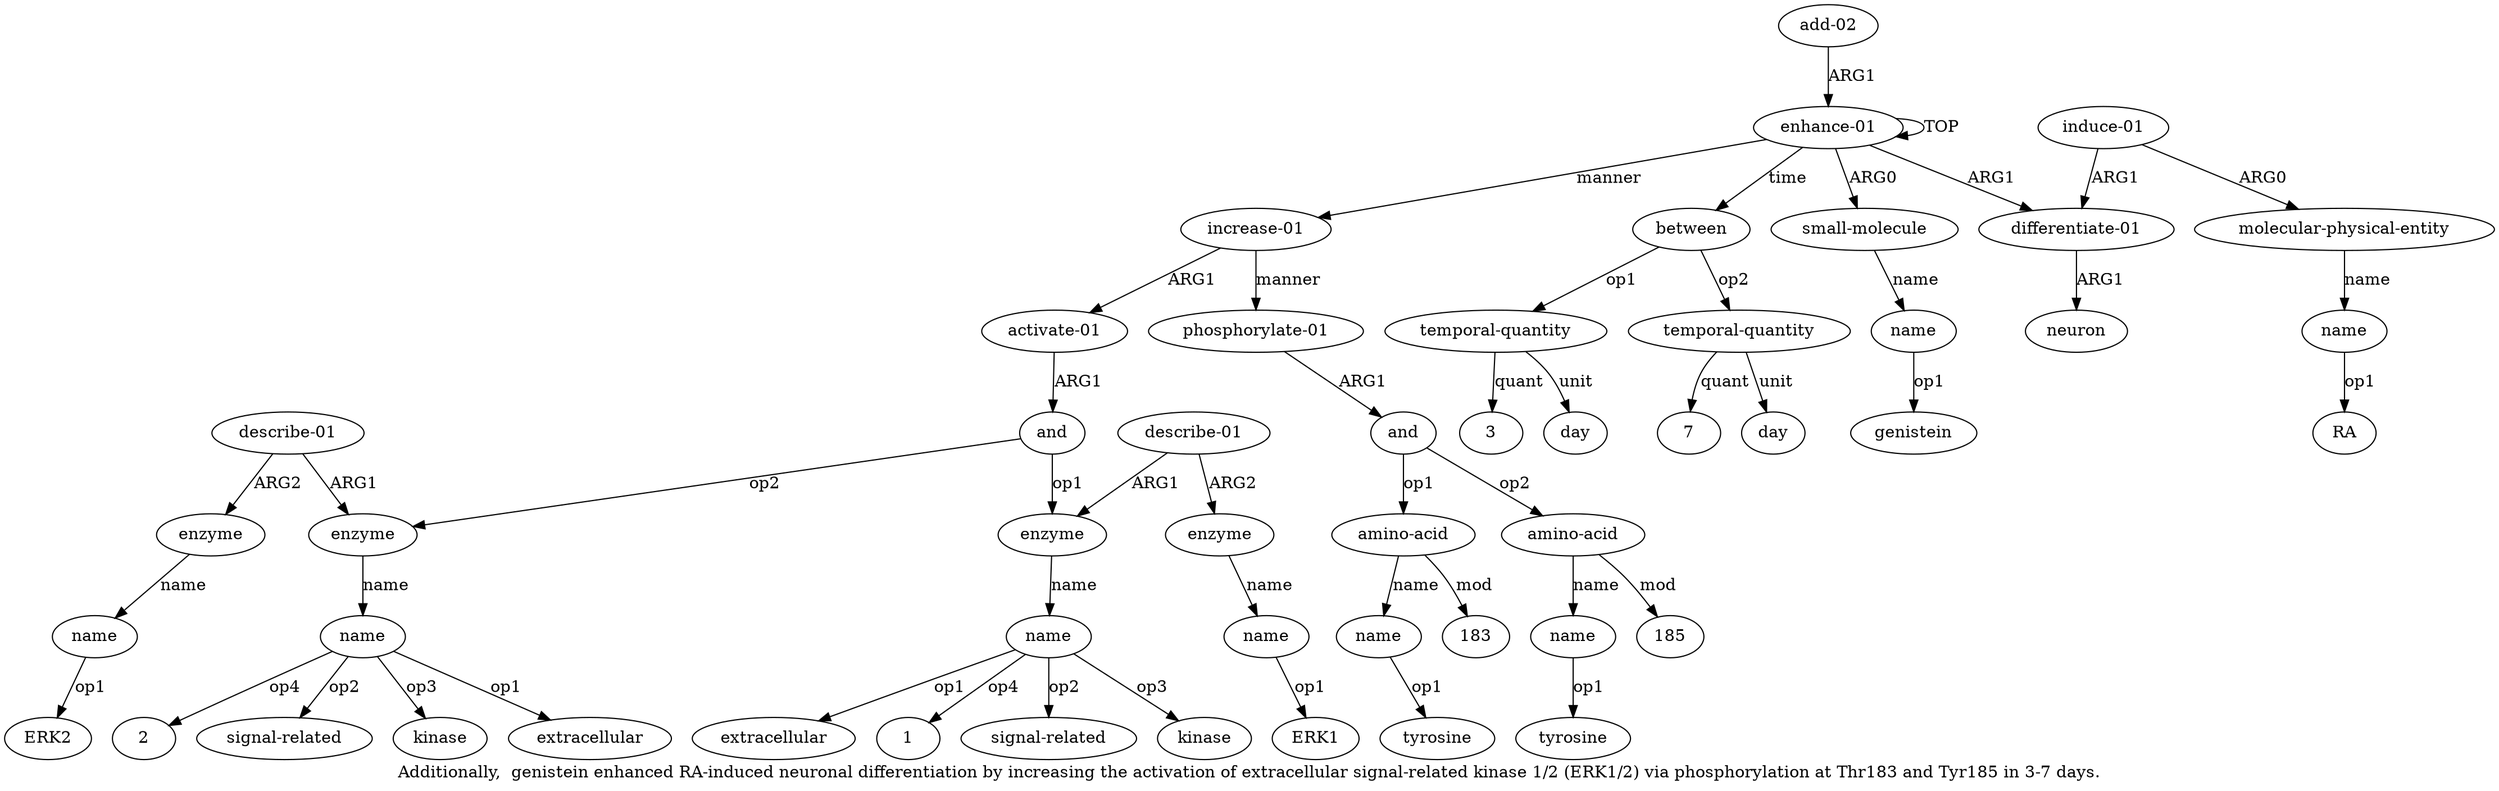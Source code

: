 digraph  {
	graph [label="Additionally,  genistein enhanced RA-induced neuronal differentiation by increasing the activation of extracellular signal-related \
kinase 1/2 (ERK1/2) via phosphorylation at Thr183 and Tyr185 in 3-7 days."];
	node [label="\N"];
	a20	 [color=black,
		gold_ind=20,
		gold_label=name,
		label=name,
		test_ind=20,
		test_label=name];
	"a20 ERK2"	 [color=black,
		gold_ind=-1,
		gold_label=ERK2,
		label=ERK2,
		test_ind=-1,
		test_label=ERK2];
	a20 -> "a20 ERK2" [key=0,
	color=black,
	gold_label=op1,
	label=op1,
	test_label=op1];
a21 [color=black,
	gold_ind=21,
	gold_label="phosphorylate-01",
	label="phosphorylate-01",
	test_ind=21,
	test_label="phosphorylate-01"];
a22 [color=black,
	gold_ind=22,
	gold_label=and,
	label=and,
	test_ind=22,
	test_label=and];
a21 -> a22 [key=0,
color=black,
gold_label=ARG1,
label=ARG1,
test_label=ARG1];
a23 [color=black,
gold_ind=23,
gold_label="amino-acid",
label="amino-acid",
test_ind=23,
test_label="amino-acid"];
a22 -> a23 [key=0,
color=black,
gold_label=op1,
label=op1,
test_label=op1];
a25 [color=black,
gold_ind=25,
gold_label="amino-acid",
label="amino-acid",
test_ind=25,
test_label="amino-acid"];
a22 -> a25 [key=0,
color=black,
gold_label=op2,
label=op2,
test_label=op2];
a24 [color=black,
gold_ind=24,
gold_label=name,
label=name,
test_ind=24,
test_label=name];
a23 -> a24 [key=0,
color=black,
gold_label=name,
label=name,
test_label=name];
"a23 183" [color=black,
gold_ind=-1,
gold_label=183,
label=183,
test_ind=-1,
test_label=183];
a23 -> "a23 183" [key=0,
color=black,
gold_label=mod,
label=mod,
test_label=mod];
"a24 tyrosine" [color=black,
gold_ind=-1,
gold_label=tyrosine,
label=tyrosine,
test_ind=-1,
test_label=tyrosine];
a24 -> "a24 tyrosine" [key=0,
color=black,
gold_label=op1,
label=op1,
test_label=op1];
a26 [color=black,
gold_ind=26,
gold_label=name,
label=name,
test_ind=26,
test_label=name];
a25 -> a26 [key=0,
color=black,
gold_label=name,
label=name,
test_label=name];
"a25 185" [color=black,
gold_ind=-1,
gold_label=185,
label=185,
test_ind=-1,
test_label=185];
a25 -> "a25 185" [key=0,
color=black,
gold_label=mod,
label=mod,
test_label=mod];
"a26 tyrosine" [color=black,
gold_ind=-1,
gold_label=tyrosine,
label=tyrosine,
test_ind=-1,
test_label=tyrosine];
a26 -> "a26 tyrosine" [key=0,
color=black,
gold_label=op1,
label=op1,
test_label=op1];
a27 [color=black,
gold_ind=27,
gold_label="add-02",
label="add-02",
test_ind=27,
test_label="add-02"];
a0 [color=black,
gold_ind=0,
gold_label="enhance-01",
label="enhance-01",
test_ind=0,
test_label="enhance-01"];
a27 -> a0 [key=0,
color=black,
gold_label=ARG1,
label=ARG1,
test_label=ARG1];
a28 [color=black,
gold_ind=28,
gold_label=between,
label=between,
test_ind=28,
test_label=between];
a29 [color=black,
gold_ind=29,
gold_label="temporal-quantity",
label="temporal-quantity",
test_ind=29,
test_label="temporal-quantity"];
a28 -> a29 [key=0,
color=black,
gold_label=op1,
label=op1,
test_label=op1];
a31 [color=black,
gold_ind=31,
gold_label="temporal-quantity",
label="temporal-quantity",
test_ind=31,
test_label="temporal-quantity"];
a28 -> a31 [key=0,
color=black,
gold_label=op2,
label=op2,
test_label=op2];
"a29 3" [color=black,
gold_ind=-1,
gold_label=3,
label=3,
test_ind=-1,
test_label=3];
a29 -> "a29 3" [key=0,
color=black,
gold_label=quant,
label=quant,
test_label=quant];
a30 [color=black,
gold_ind=30,
gold_label=day,
label=day,
test_ind=30,
test_label=day];
a29 -> a30 [key=0,
color=black,
gold_label=unit,
label=unit,
test_label=unit];
"a31 7" [color=black,
gold_ind=-1,
gold_label=7,
label=7,
test_ind=-1,
test_label=7];
a31 -> "a31 7" [key=0,
color=black,
gold_label=quant,
label=quant,
test_label=quant];
a32 [color=black,
gold_ind=32,
gold_label=day,
label=day,
test_ind=32,
test_label=day];
a31 -> a32 [key=0,
color=black,
gold_label=unit,
label=unit,
test_label=unit];
"a7 RA" [color=black,
gold_ind=-1,
gold_label=RA,
label=RA,
test_ind=-1,
test_label=RA];
"a17 2" [color=black,
gold_ind=-1,
gold_label=2,
label=2,
test_ind=-1,
test_label=2];
"a17 signal-related" [color=black,
gold_ind=-1,
gold_label="signal-related",
label="signal-related",
test_ind=-1,
test_label="signal-related"];
"a12 extracellular" [color=black,
gold_ind=-1,
gold_label=extracellular,
label=extracellular,
test_ind=-1,
test_label=extracellular];
"a17 kinase" [color=black,
gold_ind=-1,
gold_label=kinase,
label=kinase,
test_ind=-1,
test_label=kinase];
a15 [color=black,
gold_ind=15,
gold_label=name,
label=name,
test_ind=15,
test_label=name];
"a15 ERK1" [color=black,
gold_ind=-1,
gold_label=ERK1,
label=ERK1,
test_ind=-1,
test_label=ERK1];
a15 -> "a15 ERK1" [key=0,
color=black,
gold_label=op1,
label=op1,
test_label=op1];
a14 [color=black,
gold_ind=14,
gold_label=enzyme,
label=enzyme,
test_ind=14,
test_label=enzyme];
a14 -> a15 [key=0,
color=black,
gold_label=name,
label=name,
test_label=name];
a17 [color=black,
gold_ind=17,
gold_label=name,
label=name,
test_ind=17,
test_label=name];
a17 -> "a17 2" [key=0,
color=black,
gold_label=op4,
label=op4,
test_label=op4];
a17 -> "a17 signal-related" [key=0,
color=black,
gold_label=op2,
label=op2,
test_label=op2];
a17 -> "a17 kinase" [key=0,
color=black,
gold_label=op3,
label=op3,
test_label=op3];
"a17 extracellular" [color=black,
gold_ind=-1,
gold_label=extracellular,
label=extracellular,
test_ind=-1,
test_label=extracellular];
a17 -> "a17 extracellular" [key=0,
color=black,
gold_label=op1,
label=op1,
test_label=op1];
a16 [color=black,
gold_ind=16,
gold_label=enzyme,
label=enzyme,
test_ind=16,
test_label=enzyme];
a16 -> a17 [key=0,
color=black,
gold_label=name,
label=name,
test_label=name];
a11 [color=black,
gold_ind=11,
gold_label=enzyme,
label=enzyme,
test_ind=11,
test_label=enzyme];
a12 [color=black,
gold_ind=12,
gold_label=name,
label=name,
test_ind=12,
test_label=name];
a11 -> a12 [key=0,
color=black,
gold_label=name,
label=name,
test_label=name];
a10 [color=black,
gold_ind=10,
gold_label=and,
label=and,
test_ind=10,
test_label=and];
a10 -> a16 [key=0,
color=black,
gold_label=op2,
label=op2,
test_label=op2];
a10 -> a11 [key=0,
color=black,
gold_label=op1,
label=op1,
test_label=op1];
a13 [color=black,
gold_ind=13,
gold_label="describe-01",
label="describe-01",
test_ind=13,
test_label="describe-01"];
a13 -> a14 [key=0,
color=black,
gold_label=ARG2,
label=ARG2,
test_label=ARG2];
a13 -> a11 [key=0,
color=black,
gold_label=ARG1,
label=ARG1,
test_label=ARG1];
a12 -> "a12 extracellular" [key=0,
color=black,
gold_label=op1,
label=op1,
test_label=op1];
"a12 1" [color=black,
gold_ind=-1,
gold_label=1,
label=1,
test_ind=-1,
test_label=1];
a12 -> "a12 1" [key=0,
color=black,
gold_label=op4,
label=op4,
test_label=op4];
"a12 signal-related" [color=black,
gold_ind=-1,
gold_label="signal-related",
label="signal-related",
test_ind=-1,
test_label="signal-related"];
a12 -> "a12 signal-related" [key=0,
color=black,
gold_label=op2,
label=op2,
test_label=op2];
"a12 kinase" [color=black,
gold_ind=-1,
gold_label=kinase,
label=kinase,
test_ind=-1,
test_label=kinase];
a12 -> "a12 kinase" [key=0,
color=black,
gold_label=op3,
label=op3,
test_label=op3];
a19 [color=black,
gold_ind=19,
gold_label=enzyme,
label=enzyme,
test_ind=19,
test_label=enzyme];
a19 -> a20 [key=0,
color=black,
gold_label=name,
label=name,
test_label=name];
a18 [color=black,
gold_ind=18,
gold_label="describe-01",
label="describe-01",
test_ind=18,
test_label="describe-01"];
a18 -> a16 [key=0,
color=black,
gold_label=ARG1,
label=ARG1,
test_label=ARG1];
a18 -> a19 [key=0,
color=black,
gold_label=ARG2,
label=ARG2,
test_label=ARG2];
a1 [color=black,
gold_ind=1,
gold_label="small-molecule",
label="small-molecule",
test_ind=1,
test_label="small-molecule"];
a2 [color=black,
gold_ind=2,
gold_label=name,
label=name,
test_ind=2,
test_label=name];
a1 -> a2 [key=0,
color=black,
gold_label=name,
label=name,
test_label=name];
a0 -> a28 [key=0,
color=black,
gold_label=time,
label=time,
test_label=time];
a0 -> a1 [key=0,
color=black,
gold_label=ARG0,
label=ARG0,
test_label=ARG0];
a0 -> a0 [key=0,
color=black,
gold_label=TOP,
label=TOP,
test_label=TOP];
a3 [color=black,
gold_ind=3,
gold_label="differentiate-01",
label="differentiate-01",
test_ind=3,
test_label="differentiate-01"];
a0 -> a3 [key=0,
color=black,
gold_label=ARG1,
label=ARG1,
test_label=ARG1];
a8 [color=black,
gold_ind=8,
gold_label="increase-01",
label="increase-01",
test_ind=8,
test_label="increase-01"];
a0 -> a8 [key=0,
color=black,
gold_label=manner,
label=manner,
test_label=manner];
a4 [color=black,
gold_ind=4,
gold_label=neuron,
label=neuron,
test_ind=4,
test_label=neuron];
a3 -> a4 [key=0,
color=black,
gold_label=ARG1,
label=ARG1,
test_label=ARG1];
"a2 genistein" [color=black,
gold_ind=-1,
gold_label=genistein,
label=genistein,
test_ind=-1,
test_label=genistein];
a2 -> "a2 genistein" [key=0,
color=black,
gold_label=op1,
label=op1,
test_label=op1];
a5 [color=black,
gold_ind=5,
gold_label="induce-01",
label="induce-01",
test_ind=5,
test_label="induce-01"];
a5 -> a3 [key=0,
color=black,
gold_label=ARG1,
label=ARG1,
test_label=ARG1];
a6 [color=black,
gold_ind=6,
gold_label="molecular-physical-entity",
label="molecular-physical-entity",
test_ind=6,
test_label="molecular-physical-entity"];
a5 -> a6 [key=0,
color=black,
gold_label=ARG0,
label=ARG0,
test_label=ARG0];
a7 [color=black,
gold_ind=7,
gold_label=name,
label=name,
test_ind=7,
test_label=name];
a7 -> "a7 RA" [key=0,
color=black,
gold_label=op1,
label=op1,
test_label=op1];
a6 -> a7 [key=0,
color=black,
gold_label=name,
label=name,
test_label=name];
a9 [color=black,
gold_ind=9,
gold_label="activate-01",
label="activate-01",
test_ind=9,
test_label="activate-01"];
a9 -> a10 [key=0,
color=black,
gold_label=ARG1,
label=ARG1,
test_label=ARG1];
a8 -> a21 [key=0,
color=black,
gold_label=manner,
label=manner,
test_label=manner];
a8 -> a9 [key=0,
color=black,
gold_label=ARG1,
label=ARG1,
test_label=ARG1];
}
